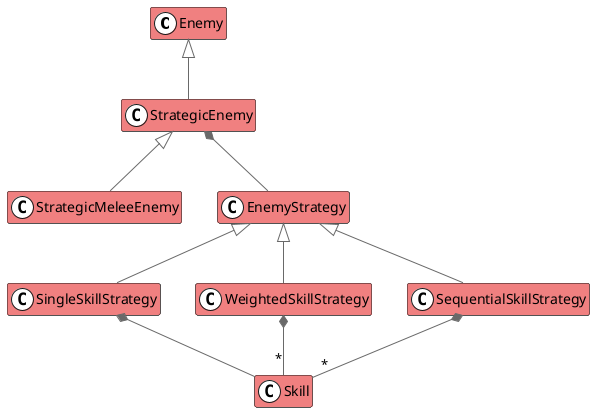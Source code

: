 @startuml

scale 1.0
hide empty methods
hide empty attributes
skinparam arrowColor #DimGray
<style>
spotClass { BackgroundColor white }
</style>
skinparam class {
  BackgroundColor White
  HeaderBackgroundColor LightCoral
}

Enemy <|-- StrategicEnemy
StrategicEnemy <|-- StrategicMeleeEnemy
StrategicEnemy *-- EnemyStrategy
EnemyStrategy <|-- SingleSkillStrategy
SingleSkillStrategy *-- Skill
EnemyStrategy <|-- WeightedSkillStrategy
EnemyStrategy <|-- SequentialSkillStrategy
WeightedSkillStrategy *-- "*" Skill
SequentialSkillStrategy *-- "*" Skill

@enduml
